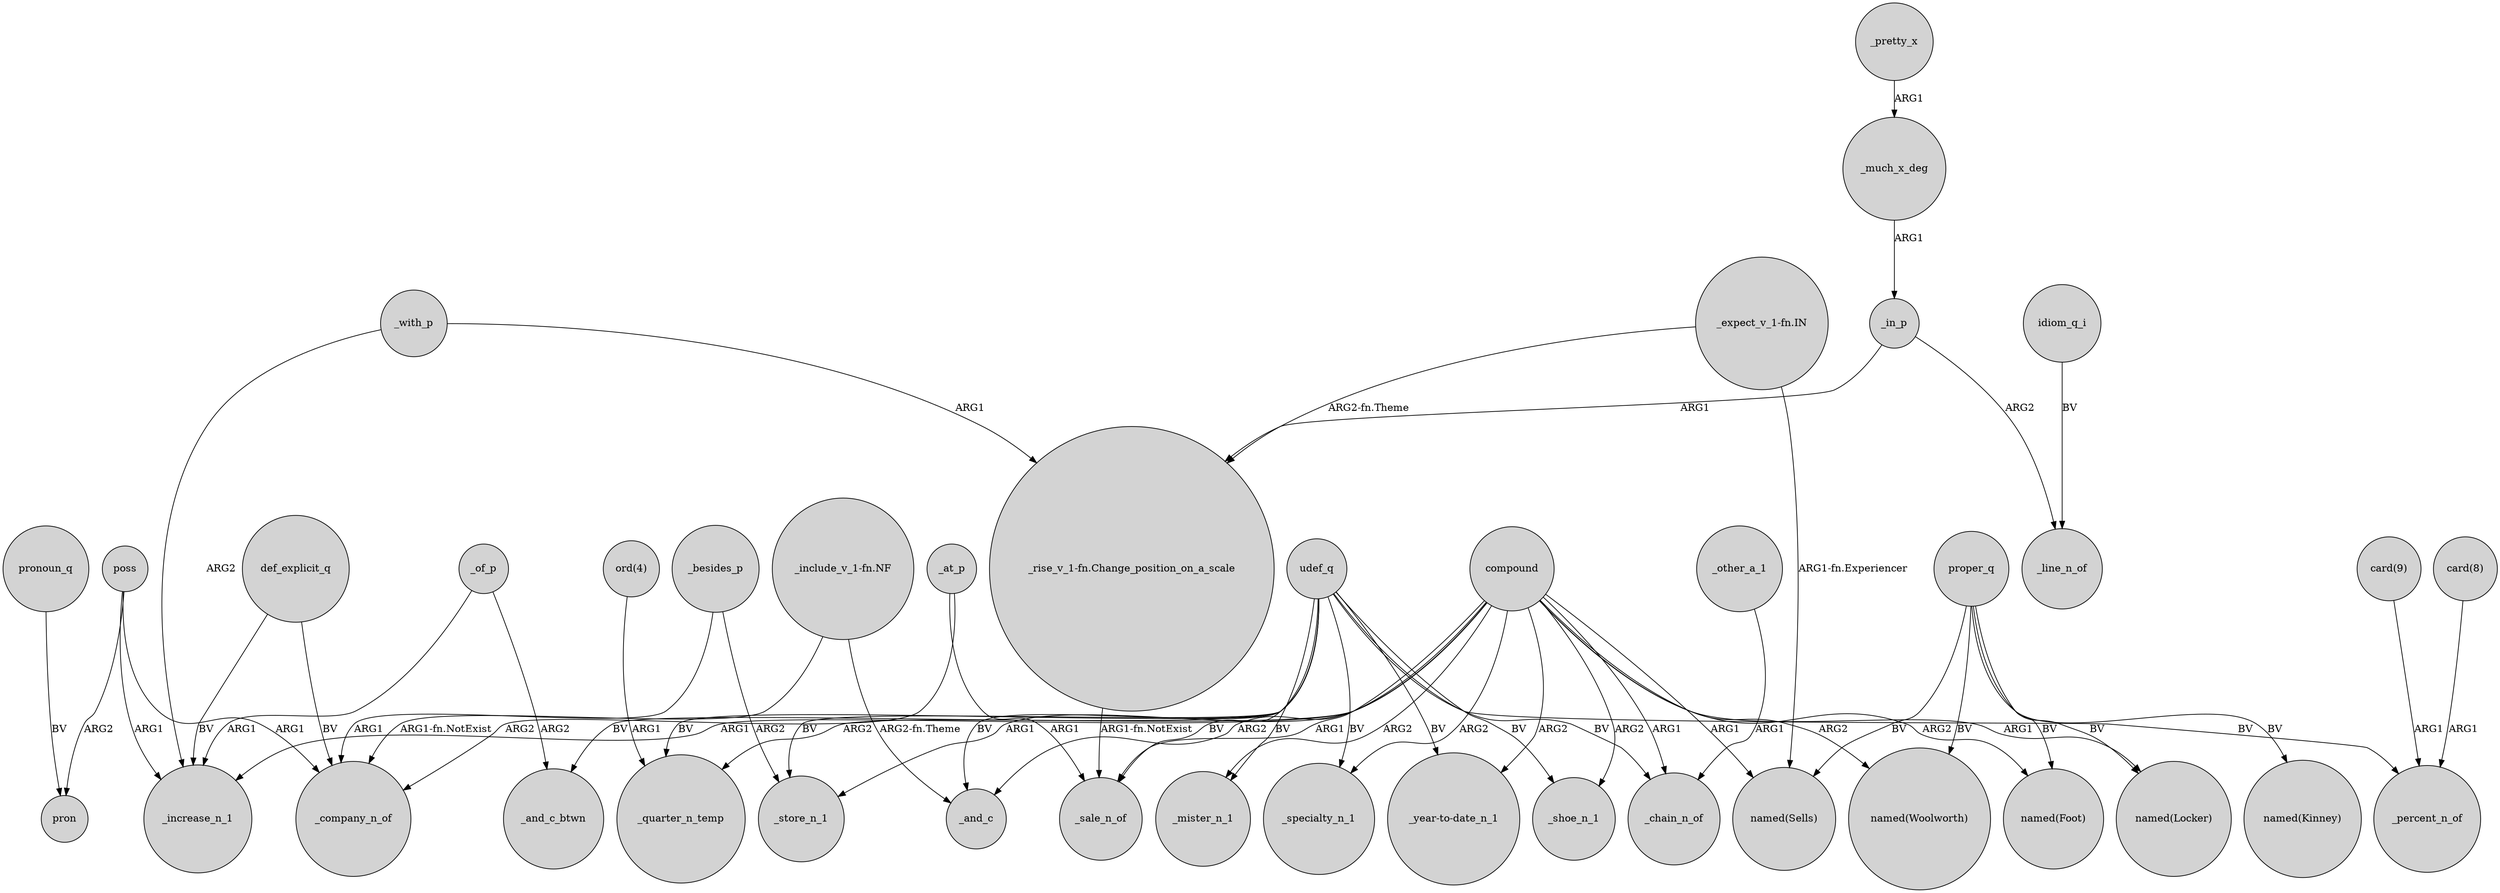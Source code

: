 digraph {
	node [shape=circle style=filled]
	udef_q -> "_year-to-date_n_1" [label=BV]
	udef_q -> _specialty_n_1 [label=BV]
	compound -> _quarter_n_temp [label=ARG2]
	"card(9)" -> _percent_n_of [label=ARG1]
	udef_q -> _store_n_1 [label=BV]
	"_include_v_1-fn.NF" -> _company_n_of [label="ARG1-fn.NotExist"]
	_with_p -> "_rise_v_1-fn.Change_position_on_a_scale" [label=ARG1]
	poss -> pron [label=ARG2]
	compound -> _store_n_1 [label=ARG1]
	compound -> "_year-to-date_n_1" [label=ARG2]
	proper_q -> "named(Woolworth)" [label=BV]
	"_rise_v_1-fn.Change_position_on_a_scale" -> _sale_n_of [label="ARG1-fn.NotExist"]
	"_expect_v_1-fn.IN" -> "_rise_v_1-fn.Change_position_on_a_scale" [label="ARG2-fn.Theme"]
	"ord(4)" -> _quarter_n_temp [label=ARG1]
	compound -> _mister_n_1 [label=ARG2]
	udef_q -> _chain_n_of [label=BV]
	compound -> _chain_n_of [label=ARG1]
	udef_q -> _mister_n_1 [label=BV]
	compound -> _shoe_n_1 [label=ARG2]
	proper_q -> "named(Sells)" [label=BV]
	_pretty_x -> _much_x_deg [label=ARG1]
	_in_p -> "_rise_v_1-fn.Change_position_on_a_scale" [label=ARG1]
	def_explicit_q -> _increase_n_1 [label=BV]
	proper_q -> "named(Foot)" [label=BV]
	_of_p -> _and_c_btwn [label=ARG2]
	compound -> "named(Foot)" [label=ARG2]
	proper_q -> "named(Kinney)" [label=BV]
	def_explicit_q -> _company_n_of [label=BV]
	_with_p -> _increase_n_1 [label=ARG2]
	compound -> "named(Sells)" [label=ARG1]
	pronoun_q -> pron [label=BV]
	compound -> _and_c [label=ARG2]
	compound -> "named(Woolworth)" [label=ARG2]
	_of_p -> _increase_n_1 [label=ARG1]
	_in_p -> _line_n_of [label=ARG2]
	"_include_v_1-fn.NF" -> _and_c [label="ARG2-fn.Theme"]
	poss -> _increase_n_1 [label=ARG1]
	udef_q -> _sale_n_of [label=BV]
	compound -> _specialty_n_1 [label=ARG2]
	_other_a_1 -> _chain_n_of [label=ARG1]
	"card(8)" -> _percent_n_of [label=ARG1]
	compound -> _increase_n_1 [label=ARG1]
	poss -> _company_n_of [label=ARG1]
	_much_x_deg -> _in_p [label=ARG1]
	udef_q -> _shoe_n_1 [label=BV]
	udef_q -> _percent_n_of [label=BV]
	udef_q -> _quarter_n_temp [label=BV]
	idiom_q_i -> _line_n_of [label=BV]
	udef_q -> _and_c_btwn [label=BV]
	_besides_p -> _company_n_of [label=ARG1]
	udef_q -> _and_c [label=BV]
	_at_p -> _sale_n_of [label=ARG1]
	_besides_p -> _store_n_1 [label=ARG2]
	proper_q -> "named(Locker)" [label=BV]
	compound -> "named(Locker)" [label=ARG1]
	compound -> _sale_n_of [label=ARG1]
	_at_p -> _company_n_of [label=ARG2]
	"_expect_v_1-fn.IN" -> "named(Sells)" [label="ARG1-fn.Experiencer"]
}
